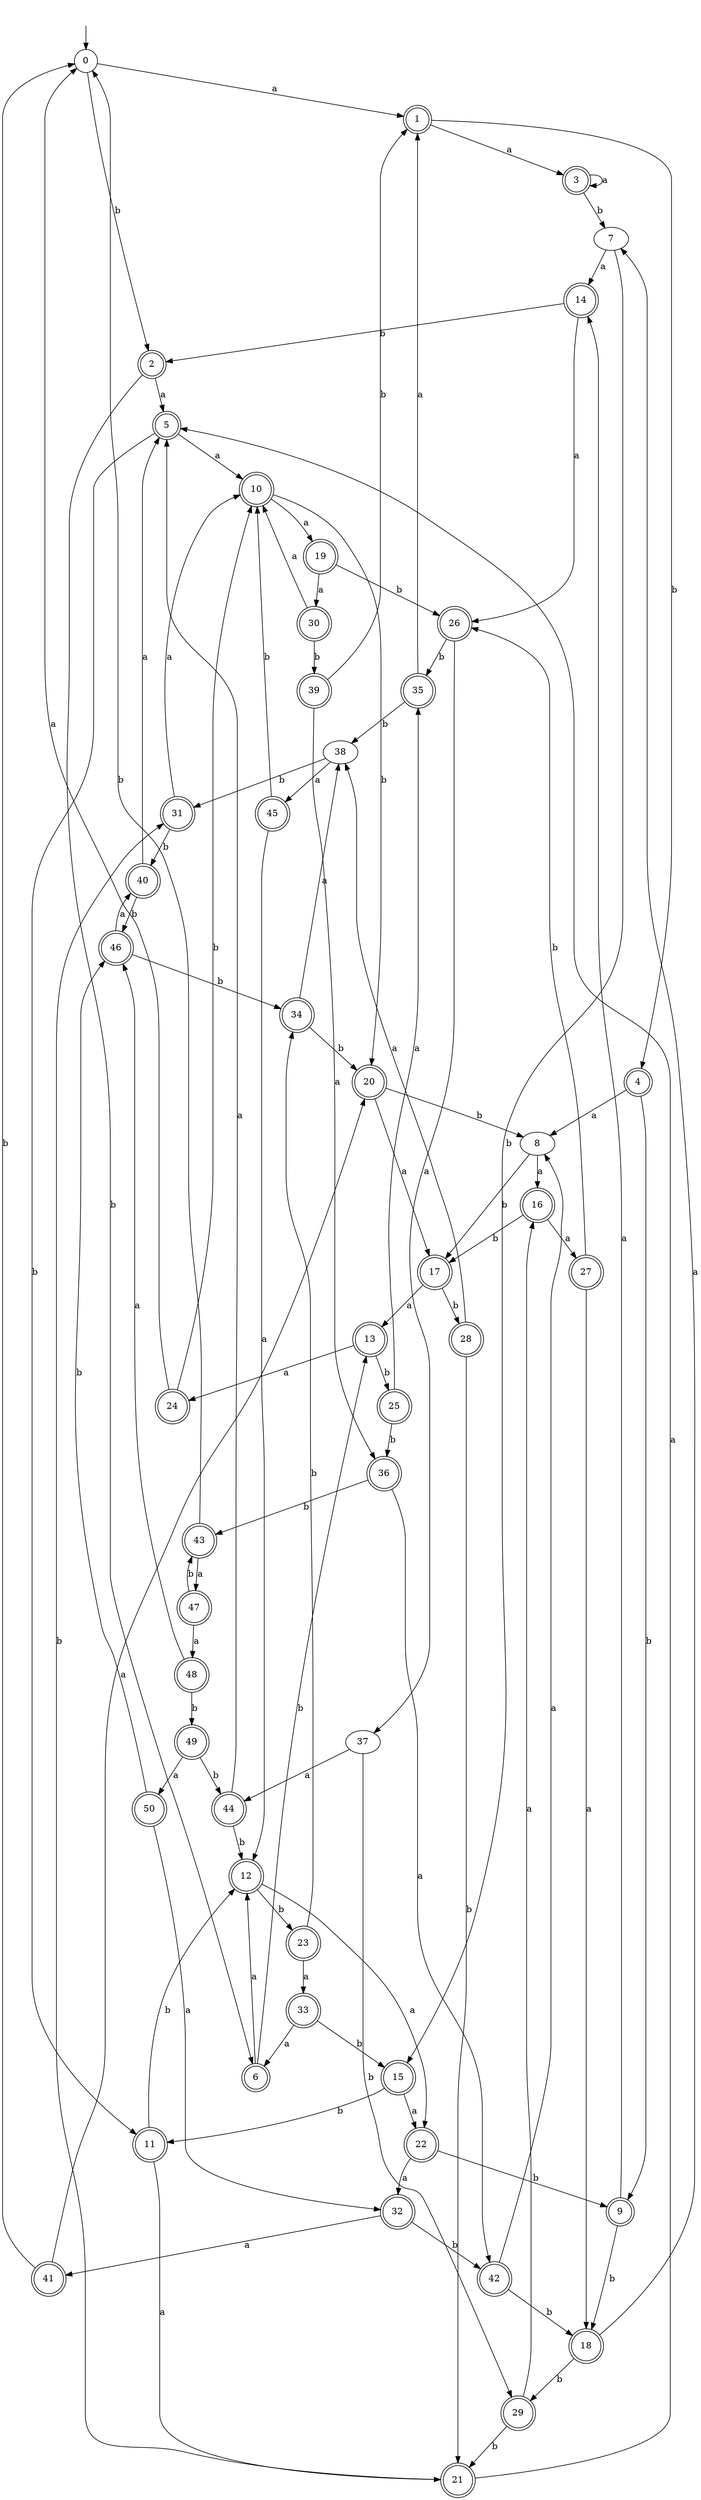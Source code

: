 digraph RandomDFA {
  __start0 [label="", shape=none];
  __start0 -> 0 [label=""];
  0 [shape=circle]
  0 -> 1 [label="a"]
  0 -> 2 [label="b"]
  1 [shape=doublecircle]
  1 -> 3 [label="a"]
  1 -> 4 [label="b"]
  2 [shape=doublecircle]
  2 -> 5 [label="a"]
  2 -> 6 [label="b"]
  3 [shape=doublecircle]
  3 -> 3 [label="a"]
  3 -> 7 [label="b"]
  4 [shape=doublecircle]
  4 -> 8 [label="a"]
  4 -> 9 [label="b"]
  5 [shape=doublecircle]
  5 -> 10 [label="a"]
  5 -> 11 [label="b"]
  6 [shape=doublecircle]
  6 -> 12 [label="a"]
  6 -> 13 [label="b"]
  7
  7 -> 14 [label="a"]
  7 -> 15 [label="b"]
  8
  8 -> 16 [label="a"]
  8 -> 17 [label="b"]
  9 [shape=doublecircle]
  9 -> 14 [label="a"]
  9 -> 18 [label="b"]
  10 [shape=doublecircle]
  10 -> 19 [label="a"]
  10 -> 20 [label="b"]
  11 [shape=doublecircle]
  11 -> 21 [label="a"]
  11 -> 12 [label="b"]
  12 [shape=doublecircle]
  12 -> 22 [label="a"]
  12 -> 23 [label="b"]
  13 [shape=doublecircle]
  13 -> 24 [label="a"]
  13 -> 25 [label="b"]
  14 [shape=doublecircle]
  14 -> 26 [label="a"]
  14 -> 2 [label="b"]
  15 [shape=doublecircle]
  15 -> 22 [label="a"]
  15 -> 11 [label="b"]
  16 [shape=doublecircle]
  16 -> 27 [label="a"]
  16 -> 17 [label="b"]
  17 [shape=doublecircle]
  17 -> 13 [label="a"]
  17 -> 28 [label="b"]
  18 [shape=doublecircle]
  18 -> 7 [label="a"]
  18 -> 29 [label="b"]
  19 [shape=doublecircle]
  19 -> 30 [label="a"]
  19 -> 26 [label="b"]
  20 [shape=doublecircle]
  20 -> 17 [label="a"]
  20 -> 8 [label="b"]
  21 [shape=doublecircle]
  21 -> 5 [label="a"]
  21 -> 31 [label="b"]
  22 [shape=doublecircle]
  22 -> 32 [label="a"]
  22 -> 9 [label="b"]
  23 [shape=doublecircle]
  23 -> 33 [label="a"]
  23 -> 34 [label="b"]
  24 [shape=doublecircle]
  24 -> 0 [label="a"]
  24 -> 10 [label="b"]
  25 [shape=doublecircle]
  25 -> 35 [label="a"]
  25 -> 36 [label="b"]
  26 [shape=doublecircle]
  26 -> 37 [label="a"]
  26 -> 35 [label="b"]
  27 [shape=doublecircle]
  27 -> 18 [label="a"]
  27 -> 26 [label="b"]
  28 [shape=doublecircle]
  28 -> 38 [label="a"]
  28 -> 21 [label="b"]
  29 [shape=doublecircle]
  29 -> 16 [label="a"]
  29 -> 21 [label="b"]
  30 [shape=doublecircle]
  30 -> 10 [label="a"]
  30 -> 39 [label="b"]
  31 [shape=doublecircle]
  31 -> 10 [label="a"]
  31 -> 40 [label="b"]
  32 [shape=doublecircle]
  32 -> 41 [label="a"]
  32 -> 42 [label="b"]
  33 [shape=doublecircle]
  33 -> 6 [label="a"]
  33 -> 15 [label="b"]
  34 [shape=doublecircle]
  34 -> 38 [label="a"]
  34 -> 20 [label="b"]
  35 [shape=doublecircle]
  35 -> 1 [label="a"]
  35 -> 38 [label="b"]
  36 [shape=doublecircle]
  36 -> 42 [label="a"]
  36 -> 43 [label="b"]
  37
  37 -> 44 [label="a"]
  37 -> 29 [label="b"]
  38
  38 -> 45 [label="a"]
  38 -> 31 [label="b"]
  39 [shape=doublecircle]
  39 -> 36 [label="a"]
  39 -> 1 [label="b"]
  40 [shape=doublecircle]
  40 -> 5 [label="a"]
  40 -> 46 [label="b"]
  41 [shape=doublecircle]
  41 -> 20 [label="a"]
  41 -> 0 [label="b"]
  42 [shape=doublecircle]
  42 -> 8 [label="a"]
  42 -> 18 [label="b"]
  43 [shape=doublecircle]
  43 -> 47 [label="a"]
  43 -> 0 [label="b"]
  44 [shape=doublecircle]
  44 -> 5 [label="a"]
  44 -> 12 [label="b"]
  45 [shape=doublecircle]
  45 -> 12 [label="a"]
  45 -> 10 [label="b"]
  46 [shape=doublecircle]
  46 -> 40 [label="a"]
  46 -> 34 [label="b"]
  47 [shape=doublecircle]
  47 -> 48 [label="a"]
  47 -> 43 [label="b"]
  48 [shape=doublecircle]
  48 -> 46 [label="a"]
  48 -> 49 [label="b"]
  49 [shape=doublecircle]
  49 -> 50 [label="a"]
  49 -> 44 [label="b"]
  50 [shape=doublecircle]
  50 -> 32 [label="a"]
  50 -> 46 [label="b"]
}
